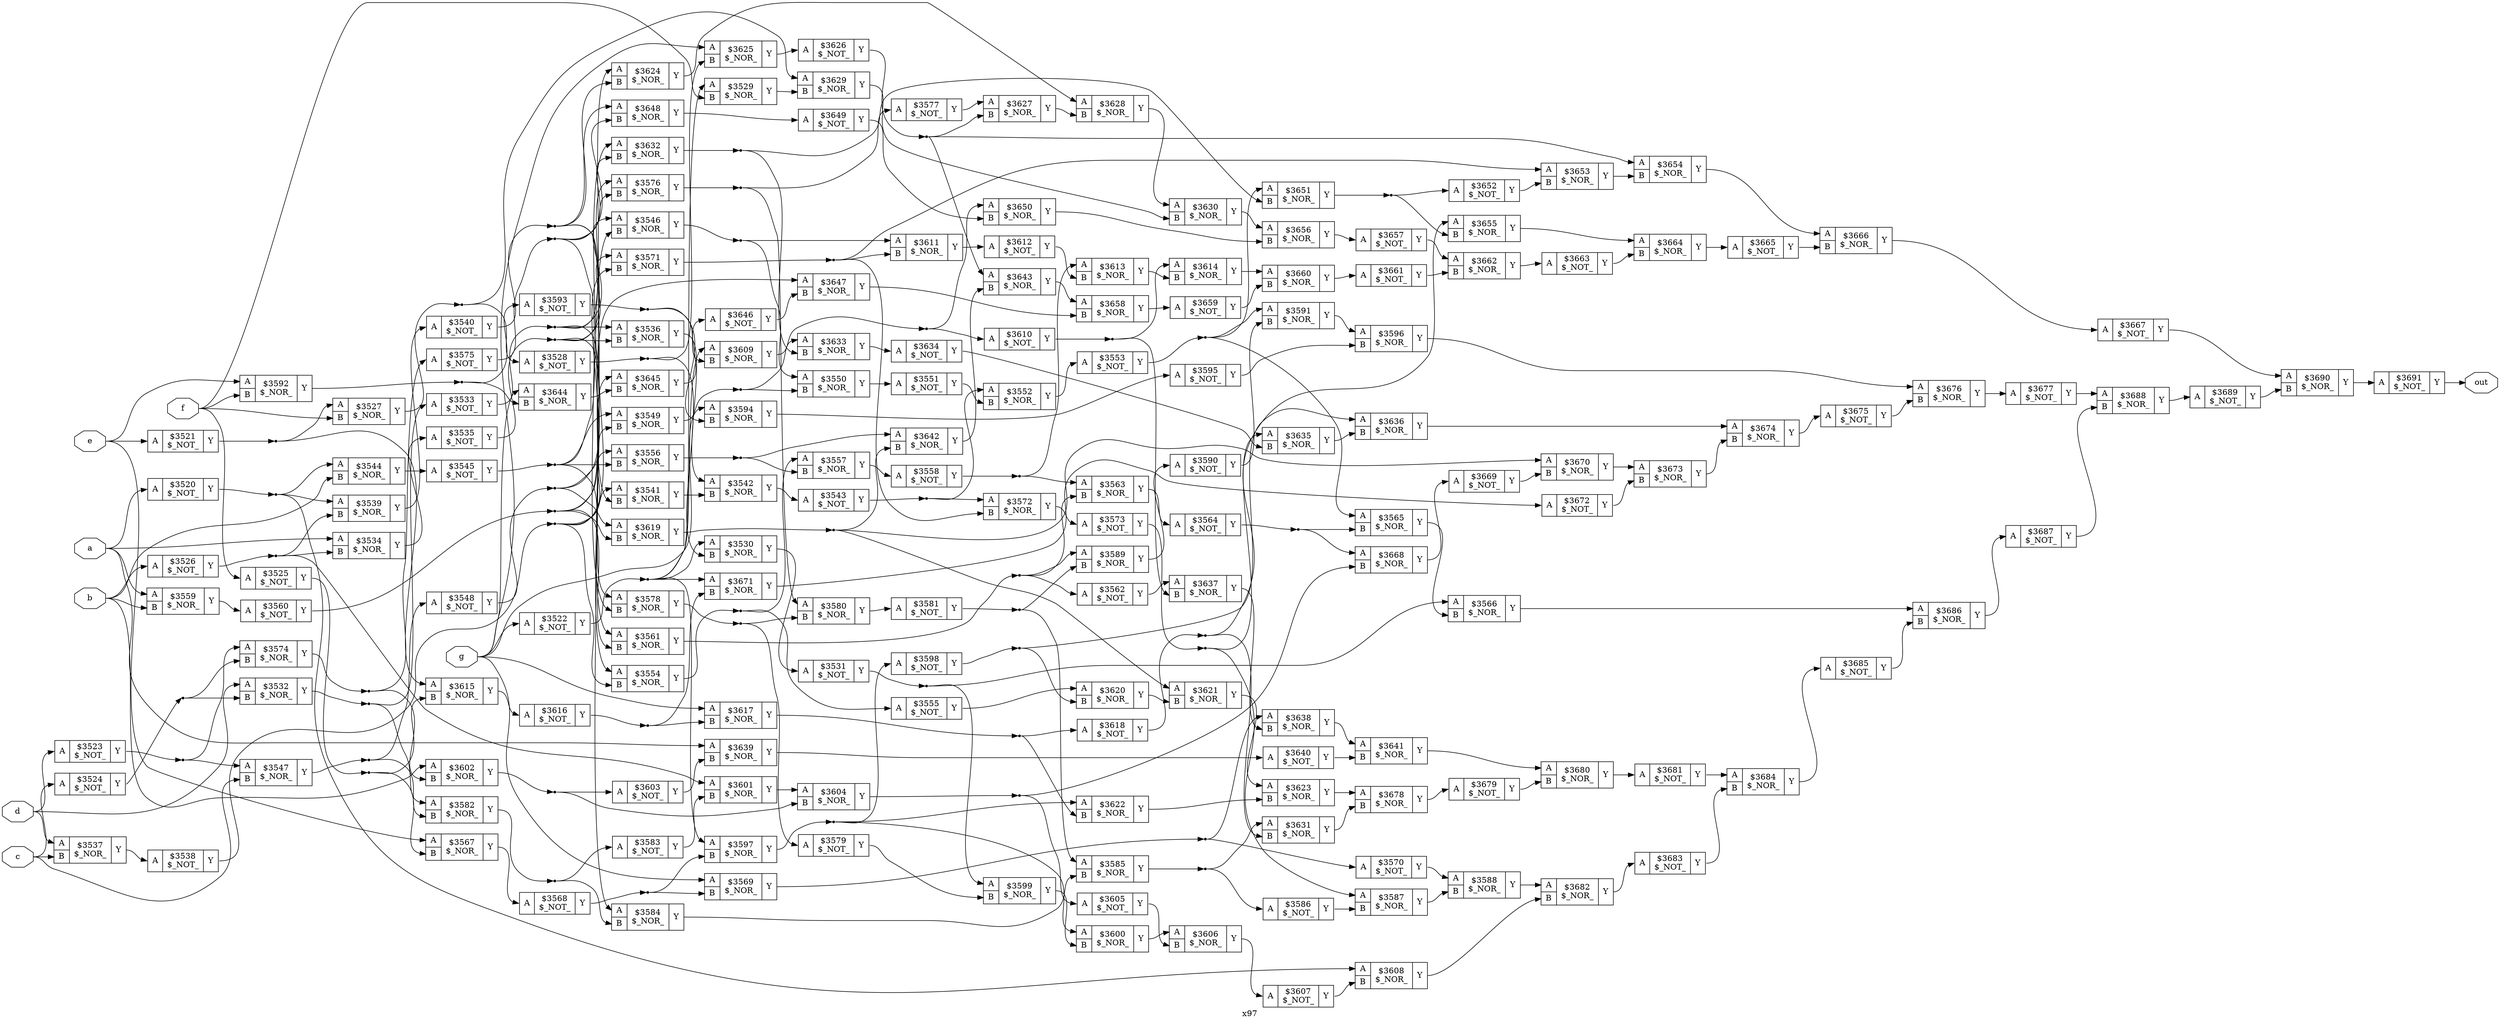 digraph "x97" {
label="x97";
rankdir="LR";
remincross=true;
n172 [ shape=octagon, label="a", color="black", fontcolor="black" ];
n173 [ shape=octagon, label="b", color="black", fontcolor="black" ];
n174 [ shape=octagon, label="c", color="black", fontcolor="black" ];
n175 [ shape=octagon, label="d", color="black", fontcolor="black" ];
n176 [ shape=octagon, label="e", color="black", fontcolor="black" ];
n177 [ shape=octagon, label="f", color="black", fontcolor="black" ];
n178 [ shape=octagon, label="g", color="black", fontcolor="black" ];
n179 [ shape=octagon, label="out", color="black", fontcolor="black" ];
c182 [ shape=record, label="{{<p180> A}|$3520\n$_NOT_|{<p181> Y}}" ];
c183 [ shape=record, label="{{<p180> A}|$3521\n$_NOT_|{<p181> Y}}" ];
c184 [ shape=record, label="{{<p180> A}|$3522\n$_NOT_|{<p181> Y}}" ];
c185 [ shape=record, label="{{<p180> A}|$3523\n$_NOT_|{<p181> Y}}" ];
c186 [ shape=record, label="{{<p180> A}|$3524\n$_NOT_|{<p181> Y}}" ];
c187 [ shape=record, label="{{<p180> A}|$3525\n$_NOT_|{<p181> Y}}" ];
c188 [ shape=record, label="{{<p180> A}|$3526\n$_NOT_|{<p181> Y}}" ];
c190 [ shape=record, label="{{<p180> A|<p189> B}|$3527\n$_NOR_|{<p181> Y}}" ];
c191 [ shape=record, label="{{<p180> A}|$3528\n$_NOT_|{<p181> Y}}" ];
c192 [ shape=record, label="{{<p180> A|<p189> B}|$3529\n$_NOR_|{<p181> Y}}" ];
c193 [ shape=record, label="{{<p180> A|<p189> B}|$3530\n$_NOR_|{<p181> Y}}" ];
c194 [ shape=record, label="{{<p180> A}|$3531\n$_NOT_|{<p181> Y}}" ];
c195 [ shape=record, label="{{<p180> A|<p189> B}|$3532\n$_NOR_|{<p181> Y}}" ];
c196 [ shape=record, label="{{<p180> A}|$3533\n$_NOT_|{<p181> Y}}" ];
c197 [ shape=record, label="{{<p180> A|<p189> B}|$3534\n$_NOR_|{<p181> Y}}" ];
c198 [ shape=record, label="{{<p180> A}|$3535\n$_NOT_|{<p181> Y}}" ];
c199 [ shape=record, label="{{<p180> A|<p189> B}|$3536\n$_NOR_|{<p181> Y}}" ];
c200 [ shape=record, label="{{<p180> A|<p189> B}|$3537\n$_NOR_|{<p181> Y}}" ];
c201 [ shape=record, label="{{<p180> A}|$3538\n$_NOT_|{<p181> Y}}" ];
c202 [ shape=record, label="{{<p180> A|<p189> B}|$3539\n$_NOR_|{<p181> Y}}" ];
c203 [ shape=record, label="{{<p180> A}|$3540\n$_NOT_|{<p181> Y}}" ];
c204 [ shape=record, label="{{<p180> A|<p189> B}|$3541\n$_NOR_|{<p181> Y}}" ];
c205 [ shape=record, label="{{<p180> A|<p189> B}|$3542\n$_NOR_|{<p181> Y}}" ];
c206 [ shape=record, label="{{<p180> A}|$3543\n$_NOT_|{<p181> Y}}" ];
c207 [ shape=record, label="{{<p180> A|<p189> B}|$3544\n$_NOR_|{<p181> Y}}" ];
c208 [ shape=record, label="{{<p180> A}|$3545\n$_NOT_|{<p181> Y}}" ];
c209 [ shape=record, label="{{<p180> A|<p189> B}|$3546\n$_NOR_|{<p181> Y}}" ];
c210 [ shape=record, label="{{<p180> A|<p189> B}|$3547\n$_NOR_|{<p181> Y}}" ];
c211 [ shape=record, label="{{<p180> A}|$3548\n$_NOT_|{<p181> Y}}" ];
c212 [ shape=record, label="{{<p180> A|<p189> B}|$3549\n$_NOR_|{<p181> Y}}" ];
c213 [ shape=record, label="{{<p180> A|<p189> B}|$3550\n$_NOR_|{<p181> Y}}" ];
c214 [ shape=record, label="{{<p180> A}|$3551\n$_NOT_|{<p181> Y}}" ];
c215 [ shape=record, label="{{<p180> A|<p189> B}|$3552\n$_NOR_|{<p181> Y}}" ];
c216 [ shape=record, label="{{<p180> A}|$3553\n$_NOT_|{<p181> Y}}" ];
c217 [ shape=record, label="{{<p180> A|<p189> B}|$3554\n$_NOR_|{<p181> Y}}" ];
c218 [ shape=record, label="{{<p180> A}|$3555\n$_NOT_|{<p181> Y}}" ];
c219 [ shape=record, label="{{<p180> A|<p189> B}|$3556\n$_NOR_|{<p181> Y}}" ];
c220 [ shape=record, label="{{<p180> A|<p189> B}|$3557\n$_NOR_|{<p181> Y}}" ];
c221 [ shape=record, label="{{<p180> A}|$3558\n$_NOT_|{<p181> Y}}" ];
c222 [ shape=record, label="{{<p180> A|<p189> B}|$3559\n$_NOR_|{<p181> Y}}" ];
c223 [ shape=record, label="{{<p180> A}|$3560\n$_NOT_|{<p181> Y}}" ];
c224 [ shape=record, label="{{<p180> A|<p189> B}|$3561\n$_NOR_|{<p181> Y}}" ];
c225 [ shape=record, label="{{<p180> A}|$3562\n$_NOT_|{<p181> Y}}" ];
c226 [ shape=record, label="{{<p180> A|<p189> B}|$3563\n$_NOR_|{<p181> Y}}" ];
c227 [ shape=record, label="{{<p180> A}|$3564\n$_NOT_|{<p181> Y}}" ];
c228 [ shape=record, label="{{<p180> A|<p189> B}|$3565\n$_NOR_|{<p181> Y}}" ];
c229 [ shape=record, label="{{<p180> A|<p189> B}|$3566\n$_NOR_|{<p181> Y}}" ];
c230 [ shape=record, label="{{<p180> A|<p189> B}|$3567\n$_NOR_|{<p181> Y}}" ];
c231 [ shape=record, label="{{<p180> A}|$3568\n$_NOT_|{<p181> Y}}" ];
c232 [ shape=record, label="{{<p180> A|<p189> B}|$3569\n$_NOR_|{<p181> Y}}" ];
c233 [ shape=record, label="{{<p180> A}|$3570\n$_NOT_|{<p181> Y}}" ];
c234 [ shape=record, label="{{<p180> A|<p189> B}|$3571\n$_NOR_|{<p181> Y}}" ];
c235 [ shape=record, label="{{<p180> A|<p189> B}|$3572\n$_NOR_|{<p181> Y}}" ];
c236 [ shape=record, label="{{<p180> A}|$3573\n$_NOT_|{<p181> Y}}" ];
c237 [ shape=record, label="{{<p180> A|<p189> B}|$3574\n$_NOR_|{<p181> Y}}" ];
c238 [ shape=record, label="{{<p180> A}|$3575\n$_NOT_|{<p181> Y}}" ];
c239 [ shape=record, label="{{<p180> A|<p189> B}|$3576\n$_NOR_|{<p181> Y}}" ];
c240 [ shape=record, label="{{<p180> A}|$3577\n$_NOT_|{<p181> Y}}" ];
c241 [ shape=record, label="{{<p180> A|<p189> B}|$3578\n$_NOR_|{<p181> Y}}" ];
c242 [ shape=record, label="{{<p180> A}|$3579\n$_NOT_|{<p181> Y}}" ];
c243 [ shape=record, label="{{<p180> A|<p189> B}|$3580\n$_NOR_|{<p181> Y}}" ];
c244 [ shape=record, label="{{<p180> A}|$3581\n$_NOT_|{<p181> Y}}" ];
c245 [ shape=record, label="{{<p180> A|<p189> B}|$3582\n$_NOR_|{<p181> Y}}" ];
c246 [ shape=record, label="{{<p180> A}|$3583\n$_NOT_|{<p181> Y}}" ];
c247 [ shape=record, label="{{<p180> A|<p189> B}|$3584\n$_NOR_|{<p181> Y}}" ];
c248 [ shape=record, label="{{<p180> A|<p189> B}|$3585\n$_NOR_|{<p181> Y}}" ];
c249 [ shape=record, label="{{<p180> A}|$3586\n$_NOT_|{<p181> Y}}" ];
c250 [ shape=record, label="{{<p180> A|<p189> B}|$3587\n$_NOR_|{<p181> Y}}" ];
c251 [ shape=record, label="{{<p180> A|<p189> B}|$3588\n$_NOR_|{<p181> Y}}" ];
c252 [ shape=record, label="{{<p180> A|<p189> B}|$3589\n$_NOR_|{<p181> Y}}" ];
c253 [ shape=record, label="{{<p180> A}|$3590\n$_NOT_|{<p181> Y}}" ];
c254 [ shape=record, label="{{<p180> A|<p189> B}|$3591\n$_NOR_|{<p181> Y}}" ];
c255 [ shape=record, label="{{<p180> A|<p189> B}|$3592\n$_NOR_|{<p181> Y}}" ];
c256 [ shape=record, label="{{<p180> A}|$3593\n$_NOT_|{<p181> Y}}" ];
c257 [ shape=record, label="{{<p180> A|<p189> B}|$3594\n$_NOR_|{<p181> Y}}" ];
c258 [ shape=record, label="{{<p180> A}|$3595\n$_NOT_|{<p181> Y}}" ];
c259 [ shape=record, label="{{<p180> A|<p189> B}|$3596\n$_NOR_|{<p181> Y}}" ];
c260 [ shape=record, label="{{<p180> A|<p189> B}|$3597\n$_NOR_|{<p181> Y}}" ];
c261 [ shape=record, label="{{<p180> A}|$3598\n$_NOT_|{<p181> Y}}" ];
c262 [ shape=record, label="{{<p180> A|<p189> B}|$3599\n$_NOR_|{<p181> Y}}" ];
c263 [ shape=record, label="{{<p180> A|<p189> B}|$3600\n$_NOR_|{<p181> Y}}" ];
c264 [ shape=record, label="{{<p180> A|<p189> B}|$3601\n$_NOR_|{<p181> Y}}" ];
c265 [ shape=record, label="{{<p180> A|<p189> B}|$3602\n$_NOR_|{<p181> Y}}" ];
c266 [ shape=record, label="{{<p180> A}|$3603\n$_NOT_|{<p181> Y}}" ];
c267 [ shape=record, label="{{<p180> A|<p189> B}|$3604\n$_NOR_|{<p181> Y}}" ];
c268 [ shape=record, label="{{<p180> A}|$3605\n$_NOT_|{<p181> Y}}" ];
c269 [ shape=record, label="{{<p180> A|<p189> B}|$3606\n$_NOR_|{<p181> Y}}" ];
c270 [ shape=record, label="{{<p180> A}|$3607\n$_NOT_|{<p181> Y}}" ];
c271 [ shape=record, label="{{<p180> A|<p189> B}|$3608\n$_NOR_|{<p181> Y}}" ];
c272 [ shape=record, label="{{<p180> A|<p189> B}|$3609\n$_NOR_|{<p181> Y}}" ];
c273 [ shape=record, label="{{<p180> A}|$3610\n$_NOT_|{<p181> Y}}" ];
c274 [ shape=record, label="{{<p180> A|<p189> B}|$3611\n$_NOR_|{<p181> Y}}" ];
c275 [ shape=record, label="{{<p180> A}|$3612\n$_NOT_|{<p181> Y}}" ];
c276 [ shape=record, label="{{<p180> A|<p189> B}|$3613\n$_NOR_|{<p181> Y}}" ];
c277 [ shape=record, label="{{<p180> A|<p189> B}|$3614\n$_NOR_|{<p181> Y}}" ];
c278 [ shape=record, label="{{<p180> A|<p189> B}|$3615\n$_NOR_|{<p181> Y}}" ];
c279 [ shape=record, label="{{<p180> A}|$3616\n$_NOT_|{<p181> Y}}" ];
c280 [ shape=record, label="{{<p180> A|<p189> B}|$3617\n$_NOR_|{<p181> Y}}" ];
c281 [ shape=record, label="{{<p180> A}|$3618\n$_NOT_|{<p181> Y}}" ];
c282 [ shape=record, label="{{<p180> A|<p189> B}|$3619\n$_NOR_|{<p181> Y}}" ];
c283 [ shape=record, label="{{<p180> A|<p189> B}|$3620\n$_NOR_|{<p181> Y}}" ];
c284 [ shape=record, label="{{<p180> A|<p189> B}|$3621\n$_NOR_|{<p181> Y}}" ];
c285 [ shape=record, label="{{<p180> A|<p189> B}|$3622\n$_NOR_|{<p181> Y}}" ];
c286 [ shape=record, label="{{<p180> A|<p189> B}|$3623\n$_NOR_|{<p181> Y}}" ];
c287 [ shape=record, label="{{<p180> A|<p189> B}|$3624\n$_NOR_|{<p181> Y}}" ];
c288 [ shape=record, label="{{<p180> A|<p189> B}|$3625\n$_NOR_|{<p181> Y}}" ];
c289 [ shape=record, label="{{<p180> A}|$3626\n$_NOT_|{<p181> Y}}" ];
c290 [ shape=record, label="{{<p180> A|<p189> B}|$3627\n$_NOR_|{<p181> Y}}" ];
c291 [ shape=record, label="{{<p180> A|<p189> B}|$3628\n$_NOR_|{<p181> Y}}" ];
c292 [ shape=record, label="{{<p180> A|<p189> B}|$3629\n$_NOR_|{<p181> Y}}" ];
c293 [ shape=record, label="{{<p180> A|<p189> B}|$3630\n$_NOR_|{<p181> Y}}" ];
c294 [ shape=record, label="{{<p180> A|<p189> B}|$3631\n$_NOR_|{<p181> Y}}" ];
c295 [ shape=record, label="{{<p180> A|<p189> B}|$3632\n$_NOR_|{<p181> Y}}" ];
c296 [ shape=record, label="{{<p180> A|<p189> B}|$3633\n$_NOR_|{<p181> Y}}" ];
c297 [ shape=record, label="{{<p180> A}|$3634\n$_NOT_|{<p181> Y}}" ];
c298 [ shape=record, label="{{<p180> A|<p189> B}|$3635\n$_NOR_|{<p181> Y}}" ];
c299 [ shape=record, label="{{<p180> A|<p189> B}|$3636\n$_NOR_|{<p181> Y}}" ];
c300 [ shape=record, label="{{<p180> A|<p189> B}|$3637\n$_NOR_|{<p181> Y}}" ];
c301 [ shape=record, label="{{<p180> A|<p189> B}|$3638\n$_NOR_|{<p181> Y}}" ];
c302 [ shape=record, label="{{<p180> A|<p189> B}|$3639\n$_NOR_|{<p181> Y}}" ];
c303 [ shape=record, label="{{<p180> A}|$3640\n$_NOT_|{<p181> Y}}" ];
c304 [ shape=record, label="{{<p180> A|<p189> B}|$3641\n$_NOR_|{<p181> Y}}" ];
c305 [ shape=record, label="{{<p180> A|<p189> B}|$3642\n$_NOR_|{<p181> Y}}" ];
c306 [ shape=record, label="{{<p180> A|<p189> B}|$3643\n$_NOR_|{<p181> Y}}" ];
c307 [ shape=record, label="{{<p180> A|<p189> B}|$3644\n$_NOR_|{<p181> Y}}" ];
c308 [ shape=record, label="{{<p180> A|<p189> B}|$3645\n$_NOR_|{<p181> Y}}" ];
c309 [ shape=record, label="{{<p180> A}|$3646\n$_NOT_|{<p181> Y}}" ];
c310 [ shape=record, label="{{<p180> A|<p189> B}|$3647\n$_NOR_|{<p181> Y}}" ];
c311 [ shape=record, label="{{<p180> A|<p189> B}|$3648\n$_NOR_|{<p181> Y}}" ];
c312 [ shape=record, label="{{<p180> A}|$3649\n$_NOT_|{<p181> Y}}" ];
c313 [ shape=record, label="{{<p180> A|<p189> B}|$3650\n$_NOR_|{<p181> Y}}" ];
c314 [ shape=record, label="{{<p180> A|<p189> B}|$3651\n$_NOR_|{<p181> Y}}" ];
c315 [ shape=record, label="{{<p180> A}|$3652\n$_NOT_|{<p181> Y}}" ];
c316 [ shape=record, label="{{<p180> A|<p189> B}|$3653\n$_NOR_|{<p181> Y}}" ];
c317 [ shape=record, label="{{<p180> A|<p189> B}|$3654\n$_NOR_|{<p181> Y}}" ];
c318 [ shape=record, label="{{<p180> A|<p189> B}|$3655\n$_NOR_|{<p181> Y}}" ];
c319 [ shape=record, label="{{<p180> A|<p189> B}|$3656\n$_NOR_|{<p181> Y}}" ];
c320 [ shape=record, label="{{<p180> A}|$3657\n$_NOT_|{<p181> Y}}" ];
c321 [ shape=record, label="{{<p180> A|<p189> B}|$3658\n$_NOR_|{<p181> Y}}" ];
c322 [ shape=record, label="{{<p180> A}|$3659\n$_NOT_|{<p181> Y}}" ];
c323 [ shape=record, label="{{<p180> A|<p189> B}|$3660\n$_NOR_|{<p181> Y}}" ];
c324 [ shape=record, label="{{<p180> A}|$3661\n$_NOT_|{<p181> Y}}" ];
c325 [ shape=record, label="{{<p180> A|<p189> B}|$3662\n$_NOR_|{<p181> Y}}" ];
c326 [ shape=record, label="{{<p180> A}|$3663\n$_NOT_|{<p181> Y}}" ];
c327 [ shape=record, label="{{<p180> A|<p189> B}|$3664\n$_NOR_|{<p181> Y}}" ];
c328 [ shape=record, label="{{<p180> A}|$3665\n$_NOT_|{<p181> Y}}" ];
c329 [ shape=record, label="{{<p180> A|<p189> B}|$3666\n$_NOR_|{<p181> Y}}" ];
c330 [ shape=record, label="{{<p180> A}|$3667\n$_NOT_|{<p181> Y}}" ];
c331 [ shape=record, label="{{<p180> A|<p189> B}|$3668\n$_NOR_|{<p181> Y}}" ];
c332 [ shape=record, label="{{<p180> A}|$3669\n$_NOT_|{<p181> Y}}" ];
c333 [ shape=record, label="{{<p180> A|<p189> B}|$3670\n$_NOR_|{<p181> Y}}" ];
c334 [ shape=record, label="{{<p180> A|<p189> B}|$3671\n$_NOR_|{<p181> Y}}" ];
c335 [ shape=record, label="{{<p180> A}|$3672\n$_NOT_|{<p181> Y}}" ];
c336 [ shape=record, label="{{<p180> A|<p189> B}|$3673\n$_NOR_|{<p181> Y}}" ];
c337 [ shape=record, label="{{<p180> A|<p189> B}|$3674\n$_NOR_|{<p181> Y}}" ];
c338 [ shape=record, label="{{<p180> A}|$3675\n$_NOT_|{<p181> Y}}" ];
c339 [ shape=record, label="{{<p180> A|<p189> B}|$3676\n$_NOR_|{<p181> Y}}" ];
c340 [ shape=record, label="{{<p180> A}|$3677\n$_NOT_|{<p181> Y}}" ];
c341 [ shape=record, label="{{<p180> A|<p189> B}|$3678\n$_NOR_|{<p181> Y}}" ];
c342 [ shape=record, label="{{<p180> A}|$3679\n$_NOT_|{<p181> Y}}" ];
c343 [ shape=record, label="{{<p180> A|<p189> B}|$3680\n$_NOR_|{<p181> Y}}" ];
c344 [ shape=record, label="{{<p180> A}|$3681\n$_NOT_|{<p181> Y}}" ];
c345 [ shape=record, label="{{<p180> A|<p189> B}|$3682\n$_NOR_|{<p181> Y}}" ];
c346 [ shape=record, label="{{<p180> A}|$3683\n$_NOT_|{<p181> Y}}" ];
c347 [ shape=record, label="{{<p180> A|<p189> B}|$3684\n$_NOR_|{<p181> Y}}" ];
c348 [ shape=record, label="{{<p180> A}|$3685\n$_NOT_|{<p181> Y}}" ];
c349 [ shape=record, label="{{<p180> A|<p189> B}|$3686\n$_NOR_|{<p181> Y}}" ];
c350 [ shape=record, label="{{<p180> A}|$3687\n$_NOT_|{<p181> Y}}" ];
c351 [ shape=record, label="{{<p180> A|<p189> B}|$3688\n$_NOR_|{<p181> Y}}" ];
c352 [ shape=record, label="{{<p180> A}|$3689\n$_NOT_|{<p181> Y}}" ];
c353 [ shape=record, label="{{<p180> A|<p189> B}|$3690\n$_NOR_|{<p181> Y}}" ];
c354 [ shape=record, label="{{<p180> A}|$3691\n$_NOT_|{<p181> Y}}" ];
c274:p181:e -> c275:p180:w [color="black", label=""];
c283:p181:e -> c284:p189:w [color="black", label=""];
n100 [ shape=point ];
c203:p181:e -> n100:w [color="black", label=""];
n100:e -> c204:p189:w [color="black", label=""];
n100:e -> c247:p180:w [color="black", label=""];
n100:e -> c287:p189:w [color="black", label=""];
n100:e -> c311:p180:w [color="black", label=""];
c204:p181:e -> c205:p189:w [color="black", label=""];
c205:p181:e -> c206:p180:w [color="black", label=""];
n103 [ shape=point ];
c206:p181:e -> n103:w [color="black", label=""];
n103:e -> c215:p180:w [color="black", label=""];
n103:e -> c235:p180:w [color="black", label=""];
c207:p181:e -> c208:p180:w [color="black", label=""];
n105 [ shape=point ];
c208:p181:e -> n105:w [color="black", label=""];
n105:e -> c209:p189:w [color="black", label=""];
n105:e -> c212:p180:w [color="black", label=""];
n105:e -> c219:p189:w [color="black", label=""];
n105:e -> c241:p180:w [color="black", label=""];
n106 [ shape=point ];
c209:p181:e -> n106:w [color="black", label=""];
n106:e -> c213:p180:w [color="black", label=""];
n106:e -> c274:p180:w [color="black", label=""];
n107 [ shape=point ];
c210:p181:e -> n107:w [color="black", label=""];
n107:e -> c211:p180:w [color="black", label=""];
n107:e -> c245:p189:w [color="black", label=""];
n108 [ shape=point ];
c211:p181:e -> n108:w [color="black", label=""];
n108:e -> c212:p189:w [color="black", label=""];
n108:e -> c234:p189:w [color="black", label=""];
n108:e -> c282:p180:w [color="black", label=""];
n109 [ shape=point ];
c212:p181:e -> n109:w [color="black", label=""];
n109:e -> c213:p189:w [color="black", label=""];
n109:e -> c296:p180:w [color="black", label=""];
n11 [ shape=point ];
c183:p181:e -> n11:w [color="black", label=""];
n11:e -> c190:p180:w [color="black", label=""];
n11:e -> c278:p180:w [color="black", label=""];
c213:p181:e -> c214:p180:w [color="black", label=""];
c214:p181:e -> c215:p189:w [color="black", label=""];
c215:p181:e -> c216:p180:w [color="black", label=""];
n113 [ shape=point ];
c216:p181:e -> n113:w [color="black", label=""];
n113:e -> c228:p180:w [color="black", label=""];
n113:e -> c254:p180:w [color="black", label=""];
n113:e -> c314:p180:w [color="black", label=""];
n114 [ shape=point ];
c217:p181:e -> n114:w [color="black", label=""];
n114:e -> c218:p180:w [color="black", label=""];
n114:e -> c220:p180:w [color="black", label=""];
c218:p181:e -> c283:p180:w [color="black", label=""];
n116 [ shape=point ];
c219:p181:e -> n116:w [color="black", label=""];
n116:e -> c220:p189:w [color="black", label=""];
n116:e -> c305:p180:w [color="black", label=""];
c220:p181:e -> c221:p180:w [color="black", label=""];
n118 [ shape=point ];
c221:p181:e -> n118:w [color="black", label=""];
n118:e -> c226:p180:w [color="black", label=""];
n118:e -> c276:p180:w [color="black", label=""];
c222:p181:e -> c223:p180:w [color="black", label=""];
c284:p181:e -> c286:p180:w [color="black", label=""];
n120 [ shape=point ];
c223:p181:e -> n120:w [color="black", label=""];
n120:e -> c224:p189:w [color="black", label=""];
n120:e -> c282:p189:w [color="black", label=""];
n120:e -> c295:p180:w [color="black", label=""];
n120:e -> c308:p180:w [color="black", label=""];
n121 [ shape=point ];
c224:p181:e -> n121:w [color="black", label=""];
n121:e -> c225:p180:w [color="black", label=""];
n121:e -> c226:p189:w [color="black", label=""];
n121:e -> c252:p180:w [color="black", label=""];
c225:p181:e -> c300:p180:w [color="black", label=""];
c226:p181:e -> c227:p180:w [color="black", label=""];
n124 [ shape=point ];
c227:p181:e -> n124:w [color="black", label=""];
n124:e -> c228:p189:w [color="black", label=""];
n124:e -> c331:p180:w [color="black", label=""];
c228:p181:e -> c229:p189:w [color="black", label=""];
c229:p181:e -> c349:p180:w [color="black", label=""];
c230:p181:e -> c231:p180:w [color="black", label=""];
n128 [ shape=point ];
c231:p181:e -> n128:w [color="black", label=""];
n128:e -> c232:p189:w [color="black", label=""];
n128:e -> c260:p189:w [color="black", label=""];
n129 [ shape=point ];
c232:p181:e -> n129:w [color="black", label=""];
n129:e -> c233:p180:w [color="black", label=""];
n129:e -> c301:p180:w [color="black", label=""];
c285:p181:e -> c286:p189:w [color="black", label=""];
c233:p181:e -> c251:p180:w [color="black", label=""];
n131 [ shape=point ];
c234:p181:e -> n131:w [color="black", label=""];
n131:e -> c235:p189:w [color="black", label=""];
n131:e -> c274:p189:w [color="black", label=""];
n131:e -> c316:p180:w [color="black", label=""];
c235:p181:e -> c236:p180:w [color="black", label=""];
n133 [ shape=point ];
c236:p181:e -> n133:w [color="black", label=""];
n133:e -> c250:p180:w [color="black", label=""];
n133:e -> c298:p180:w [color="black", label=""];
n134 [ shape=point ];
c237:p181:e -> n134:w [color="black", label=""];
n134:e -> c238:p180:w [color="black", label=""];
n134:e -> c265:p189:w [color="black", label=""];
n135 [ shape=point ];
c238:p181:e -> n135:w [color="black", label=""];
n135:e -> c239:p189:w [color="black", label=""];
n135:e -> c241:p189:w [color="black", label=""];
n135:e -> c295:p189:w [color="black", label=""];
n135:e -> c311:p189:w [color="black", label=""];
n136 [ shape=point ];
c239:p181:e -> n136:w [color="black", label=""];
n136:e -> c240:p180:w [color="black", label=""];
n136:e -> c243:p180:w [color="black", label=""];
c240:p181:e -> c290:p180:w [color="black", label=""];
n138 [ shape=point ];
c241:p181:e -> n138:w [color="black", label=""];
n138:e -> c242:p180:w [color="black", label=""];
n138:e -> c243:p189:w [color="black", label=""];
c242:p181:e -> c262:p189:w [color="black", label=""];
c286:p181:e -> c341:p180:w [color="black", label=""];
c243:p181:e -> c244:p180:w [color="black", label=""];
n141 [ shape=point ];
c244:p181:e -> n141:w [color="black", label=""];
n141:e -> c248:p180:w [color="black", label=""];
n141:e -> c252:p189:w [color="black", label=""];
n142 [ shape=point ];
c245:p181:e -> n142:w [color="black", label=""];
n142:e -> c246:p180:w [color="black", label=""];
n142:e -> c247:p189:w [color="black", label=""];
c246:p181:e -> c264:p189:w [color="black", label=""];
c247:p181:e -> c248:p189:w [color="black", label=""];
n145 [ shape=point ];
c248:p181:e -> n145:w [color="black", label=""];
n145:e -> c249:p180:w [color="black", label=""];
n145:e -> c294:p180:w [color="black", label=""];
c249:p181:e -> c250:p189:w [color="black", label=""];
c250:p181:e -> c251:p189:w [color="black", label=""];
c251:p181:e -> c345:p180:w [color="black", label=""];
c252:p181:e -> c253:p180:w [color="black", label=""];
c287:p181:e -> c291:p180:w [color="black", label=""];
c253:p181:e -> c254:p189:w [color="black", label=""];
c254:p181:e -> c259:p180:w [color="black", label=""];
n152 [ shape=point ];
c255:p181:e -> n152:w [color="black", label=""];
n152:e -> c256:p180:w [color="black", label=""];
n152:e -> c307:p189:w [color="black", label=""];
n153 [ shape=point ];
c256:p181:e -> n153:w [color="black", label=""];
n153:e -> c257:p189:w [color="black", label=""];
n153:e -> c272:p189:w [color="black", label=""];
c257:p181:e -> c258:p180:w [color="black", label=""];
c258:p181:e -> c259:p189:w [color="black", label=""];
c259:p181:e -> c339:p180:w [color="black", label=""];
n157 [ shape=point ];
c260:p181:e -> n157:w [color="black", label=""];
n157:e -> c261:p180:w [color="black", label=""];
n157:e -> c263:p180:w [color="black", label=""];
n157:e -> c285:p180:w [color="black", label=""];
n158 [ shape=point ];
c261:p181:e -> n158:w [color="black", label=""];
n158:e -> c283:p189:w [color="black", label=""];
n158:e -> c299:p180:w [color="black", label=""];
c262:p181:e -> c263:p189:w [color="black", label=""];
c288:p181:e -> c289:p180:w [color="black", label=""];
c263:p181:e -> c269:p180:w [color="black", label=""];
c264:p181:e -> c267:p180:w [color="black", label=""];
n162 [ shape=point ];
c265:p181:e -> n162:w [color="black", label=""];
n162:e -> c266:p180:w [color="black", label=""];
n162:e -> c267:p189:w [color="black", label=""];
c266:p181:e -> c302:p189:w [color="black", label=""];
n164 [ shape=point ];
c267:p181:e -> n164:w [color="black", label=""];
n164:e -> c268:p180:w [color="black", label=""];
n164:e -> c331:p189:w [color="black", label=""];
c268:p181:e -> c269:p189:w [color="black", label=""];
c269:p181:e -> c270:p180:w [color="black", label=""];
c270:p181:e -> c271:p189:w [color="black", label=""];
c271:p181:e -> c345:p189:w [color="black", label=""];
n169 [ shape=point ];
c272:p181:e -> n169:w [color="black", label=""];
n169:e -> c273:p180:w [color="black", label=""];
n169:e -> c313:p180:w [color="black", label=""];
n17 [ shape=point ];
c289:p181:e -> n17:w [color="black", label=""];
n17:e -> c290:p189:w [color="black", label=""];
n17:e -> c306:p180:w [color="black", label=""];
n17:e -> c317:p180:w [color="black", label=""];
n170 [ shape=point ];
c273:p181:e -> n170:w [color="black", label=""];
n170:e -> c277:p180:w [color="black", label=""];
n170:e -> c300:p189:w [color="black", label=""];
n171 [ shape=point ];
c182:p181:e -> n171:w [color="black", label=""];
n171:e -> c202:p180:w [color="black", label=""];
n171:e -> c207:p180:w [color="black", label=""];
n171:e -> c271:p180:w [color="black", label=""];
n172:e -> c182:p180:w [color="black", label=""];
n172:e -> c197:p180:w [color="black", label=""];
n172:e -> c222:p180:w [color="black", label=""];
n172:e -> c302:p180:w [color="black", label=""];
n173:e -> c188:p180:w [color="black", label=""];
n173:e -> c207:p189:w [color="black", label=""];
n173:e -> c222:p189:w [color="black", label=""];
n173:e -> c265:p180:w [color="black", label=""];
n174:e -> c186:p180:w [color="black", label=""];
n174:e -> c200:p189:w [color="black", label=""];
n174:e -> c210:p189:w [color="black", label=""];
n175:e -> c185:p180:w [color="black", label=""];
n175:e -> c195:p180:w [color="black", label=""];
n175:e -> c200:p180:w [color="black", label=""];
n176:e -> c183:p180:w [color="black", label=""];
n176:e -> c230:p180:w [color="black", label=""];
n176:e -> c255:p180:w [color="black", label=""];
n177:e -> c187:p180:w [color="black", label=""];
n177:e -> c190:p189:w [color="black", label=""];
n177:e -> c192:p189:w [color="black", label=""];
n177:e -> c255:p189:w [color="black", label=""];
n178:e -> c184:p180:w [color="black", label=""];
n178:e -> c232:p180:w [color="black", label=""];
n178:e -> c257:p180:w [color="black", label=""];
n178:e -> c280:p180:w [color="black", label=""];
n178:e -> c288:p180:w [color="black", label=""];
n178:e -> c307:p180:w [color="black", label=""];
c354:p181:e -> n179:w [color="black", label=""];
c290:p181:e -> c291:p189:w [color="black", label=""];
c291:p181:e -> c293:p180:w [color="black", label=""];
c275:p181:e -> c276:p189:w [color="black", label=""];
c292:p181:e -> c293:p189:w [color="black", label=""];
c293:p181:e -> c319:p180:w [color="black", label=""];
n22 [ shape=point ];
c184:p181:e -> n22:w [color="black", label=""];
n22:e -> c192:p180:w [color="black", label=""];
n22:e -> c193:p180:w [color="black", label=""];
n22:e -> c260:p180:w [color="black", label=""];
n22:e -> c272:p180:w [color="black", label=""];
n22:e -> c334:p180:w [color="black", label=""];
c294:p181:e -> c341:p189:w [color="black", label=""];
n24 [ shape=point ];
c295:p181:e -> n24:w [color="black", label=""];
n24:e -> c296:p189:w [color="black", label=""];
n24:e -> c314:p189:w [color="black", label=""];
c296:p181:e -> c297:p180:w [color="black", label=""];
c297:p181:e -> c298:p189:w [color="black", label=""];
c298:p181:e -> c299:p189:w [color="black", label=""];
c299:p181:e -> c337:p180:w [color="black", label=""];
c300:p181:e -> c301:p189:w [color="black", label=""];
c276:p181:e -> c277:p189:w [color="black", label=""];
c301:p181:e -> c304:p180:w [color="black", label=""];
c302:p181:e -> c303:p180:w [color="black", label=""];
c303:p181:e -> c304:p189:w [color="black", label=""];
n33 [ shape=point ];
c185:p181:e -> n33:w [color="black", label=""];
n33:e -> c210:p180:w [color="black", label=""];
n33:e -> c237:p180:w [color="black", label=""];
c304:p181:e -> c343:p180:w [color="black", label=""];
c305:p181:e -> c306:p189:w [color="black", label=""];
c306:p181:e -> c321:p180:w [color="black", label=""];
c307:p181:e -> c308:p189:w [color="black", label=""];
c308:p181:e -> c309:p180:w [color="black", label=""];
c309:p181:e -> c310:p189:w [color="black", label=""];
c277:p181:e -> c323:p180:w [color="black", label=""];
c310:p181:e -> c321:p189:w [color="black", label=""];
c311:p181:e -> c312:p180:w [color="black", label=""];
c312:p181:e -> c313:p189:w [color="black", label=""];
c313:p181:e -> c319:p189:w [color="black", label=""];
n44 [ shape=point ];
c186:p181:e -> n44:w [color="black", label=""];
n44:e -> c195:p189:w [color="black", label=""];
n44:e -> c237:p189:w [color="black", label=""];
n45 [ shape=point ];
c314:p181:e -> n45:w [color="black", label=""];
n45:e -> c315:p180:w [color="black", label=""];
n45:e -> c318:p189:w [color="black", label=""];
c315:p181:e -> c316:p189:w [color="black", label=""];
c316:p181:e -> c317:p189:w [color="black", label=""];
c317:p181:e -> c329:p180:w [color="black", label=""];
c318:p181:e -> c327:p180:w [color="black", label=""];
c278:p181:e -> c279:p180:w [color="black", label=""];
c319:p181:e -> c320:p180:w [color="black", label=""];
c320:p181:e -> c325:p180:w [color="black", label=""];
c321:p181:e -> c322:p180:w [color="black", label=""];
c322:p181:e -> c323:p189:w [color="black", label=""];
c323:p181:e -> c324:p180:w [color="black", label=""];
n55 [ shape=point ];
c187:p181:e -> n55:w [color="black", label=""];
n55:e -> c230:p189:w [color="black", label=""];
n55:e -> c278:p189:w [color="black", label=""];
c324:p181:e -> c325:p189:w [color="black", label=""];
c325:p181:e -> c326:p180:w [color="black", label=""];
c326:p181:e -> c327:p189:w [color="black", label=""];
c327:p181:e -> c328:p180:w [color="black", label=""];
n6 [ shape=point ];
c279:p181:e -> n6:w [color="black", label=""];
n6:e -> c280:p189:w [color="black", label=""];
n6:e -> c334:p189:w [color="black", label=""];
c328:p181:e -> c329:p189:w [color="black", label=""];
c329:p181:e -> c330:p180:w [color="black", label=""];
c330:p181:e -> c353:p180:w [color="black", label=""];
c331:p181:e -> c332:p180:w [color="black", label=""];
c332:p181:e -> c333:p189:w [color="black", label=""];
c333:p181:e -> c336:p180:w [color="black", label=""];
n66 [ shape=point ];
c188:p181:e -> n66:w [color="black", label=""];
n66:e -> c197:p189:w [color="black", label=""];
n66:e -> c202:p189:w [color="black", label=""];
n66:e -> c264:p180:w [color="black", label=""];
c334:p181:e -> c335:p180:w [color="black", label=""];
c335:p181:e -> c336:p189:w [color="black", label=""];
c336:p181:e -> c337:p189:w [color="black", label=""];
n7 [ shape=point ];
c280:p181:e -> n7:w [color="black", label=""];
n7:e -> c281:p180:w [color="black", label=""];
n7:e -> c285:p189:w [color="black", label=""];
c337:p181:e -> c338:p180:w [color="black", label=""];
c338:p181:e -> c339:p189:w [color="black", label=""];
c339:p181:e -> c340:p180:w [color="black", label=""];
c340:p181:e -> c351:p180:w [color="black", label=""];
c341:p181:e -> c342:p180:w [color="black", label=""];
c342:p181:e -> c343:p189:w [color="black", label=""];
c343:p181:e -> c344:p180:w [color="black", label=""];
n77 [ shape=point ];
c190:p181:e -> n77:w [color="black", label=""];
n77:e -> c191:p180:w [color="black", label=""];
n77:e -> c292:p180:w [color="black", label=""];
c344:p181:e -> c347:p180:w [color="black", label=""];
c345:p181:e -> c346:p180:w [color="black", label=""];
n8 [ shape=point ];
c281:p181:e -> n8:w [color="black", label=""];
n8:e -> c294:p189:w [color="black", label=""];
n8:e -> c318:p180:w [color="black", label=""];
c346:p181:e -> c347:p189:w [color="black", label=""];
c347:p181:e -> c348:p180:w [color="black", label=""];
c348:p181:e -> c349:p189:w [color="black", label=""];
c349:p181:e -> c350:p180:w [color="black", label=""];
c350:p181:e -> c351:p189:w [color="black", label=""];
c351:p181:e -> c352:p180:w [color="black", label=""];
c352:p181:e -> c353:p189:w [color="black", label=""];
c353:p181:e -> c354:p180:w [color="black", label=""];
n88 [ shape=point ];
c191:p181:e -> n88:w [color="black", label=""];
n88:e -> c193:p189:w [color="black", label=""];
n88:e -> c288:p189:w [color="black", label=""];
c192:p181:e -> c292:p189:w [color="black", label=""];
n9 [ shape=point ];
c282:p181:e -> n9:w [color="black", label=""];
n9:e -> c284:p180:w [color="black", label=""];
n9:e -> c305:p189:w [color="black", label=""];
n9:e -> c333:p180:w [color="black", label=""];
c193:p181:e -> c194:p180:w [color="black", label=""];
n91 [ shape=point ];
c194:p181:e -> n91:w [color="black", label=""];
n91:e -> c229:p180:w [color="black", label=""];
n91:e -> c262:p180:w [color="black", label=""];
n92 [ shape=point ];
c195:p181:e -> n92:w [color="black", label=""];
n92:e -> c196:p180:w [color="black", label=""];
n92:e -> c245:p180:w [color="black", label=""];
n93 [ shape=point ];
c196:p181:e -> n93:w [color="black", label=""];
n93:e -> c199:p180:w [color="black", label=""];
n93:e -> c209:p180:w [color="black", label=""];
n93:e -> c224:p180:w [color="black", label=""];
n93:e -> c287:p180:w [color="black", label=""];
c197:p181:e -> c198:p180:w [color="black", label=""];
n95 [ shape=point ];
c198:p181:e -> n95:w [color="black", label=""];
n95:e -> c199:p189:w [color="black", label=""];
n95:e -> c217:p180:w [color="black", label=""];
n95:e -> c234:p180:w [color="black", label=""];
n95:e -> c239:p180:w [color="black", label=""];
c199:p181:e -> c205:p180:w [color="black", label=""];
c200:p181:e -> c201:p180:w [color="black", label=""];
n98 [ shape=point ];
c201:p181:e -> n98:w [color="black", label=""];
n98:e -> c204:p180:w [color="black", label=""];
n98:e -> c217:p189:w [color="black", label=""];
n98:e -> c219:p180:w [color="black", label=""];
n98:e -> c310:p180:w [color="black", label=""];
c202:p181:e -> c203:p180:w [color="black", label=""];
}
